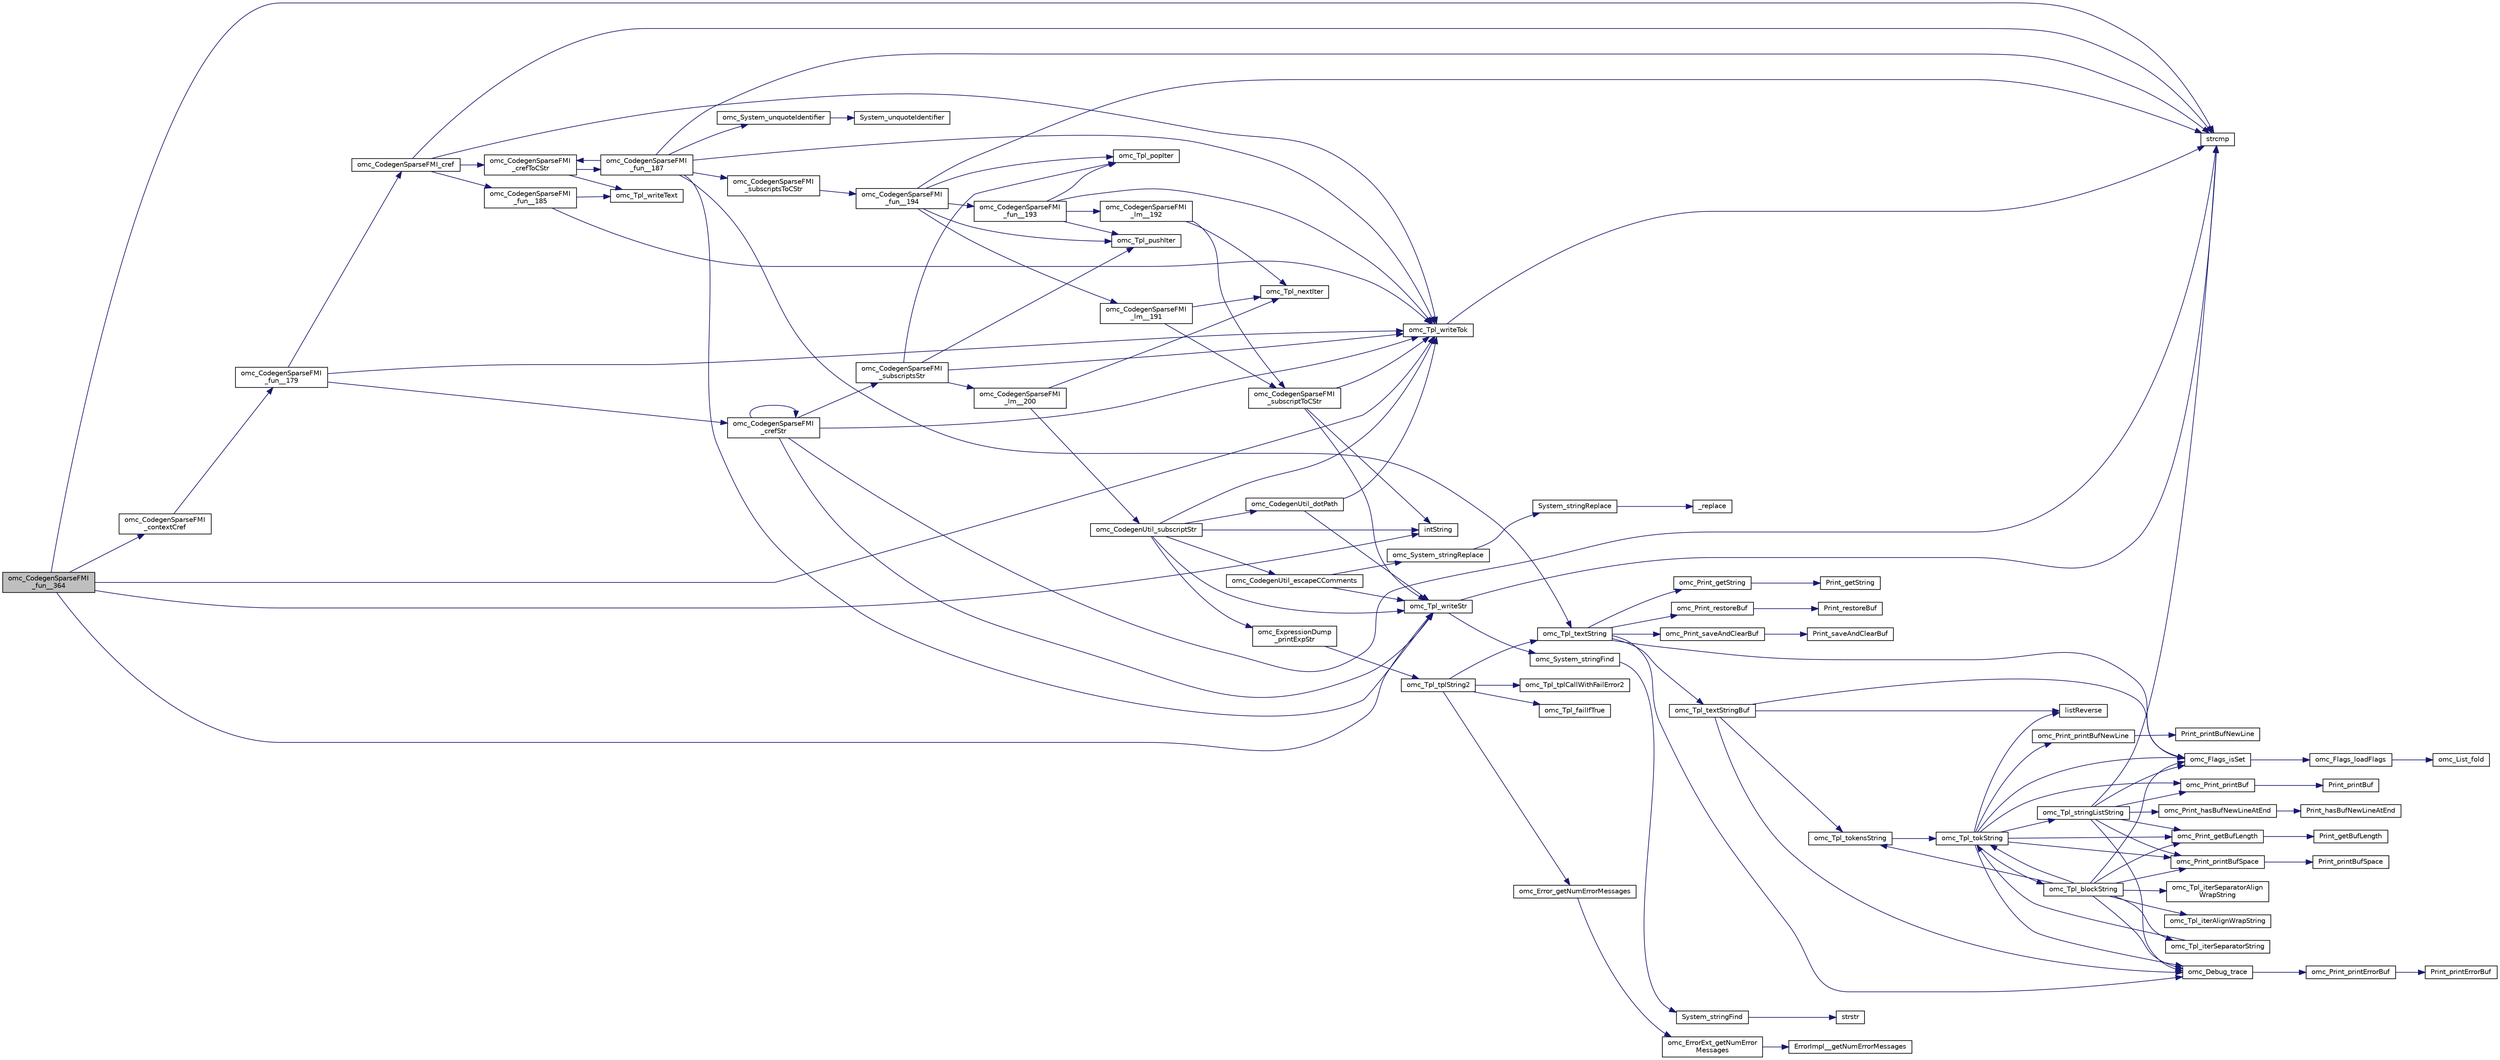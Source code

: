 digraph "omc_CodegenSparseFMI_fun__364"
{
  edge [fontname="Helvetica",fontsize="10",labelfontname="Helvetica",labelfontsize="10"];
  node [fontname="Helvetica",fontsize="10",shape=record];
  rankdir="LR";
  Node99891 [label="omc_CodegenSparseFMI\l_fun__364",height=0.2,width=0.4,color="black", fillcolor="grey75", style="filled", fontcolor="black"];
  Node99891 -> Node99892 [color="midnightblue",fontsize="10",style="solid",fontname="Helvetica"];
  Node99892 [label="strcmp",height=0.2,width=0.4,color="black", fillcolor="white", style="filled",URL="$db/d13/_c_vode_get_8m.html#ab022bbe018438998408fda94a327a547"];
  Node99891 -> Node99893 [color="midnightblue",fontsize="10",style="solid",fontname="Helvetica"];
  Node99893 [label="omc_CodegenSparseFMI\l_contextCref",height=0.2,width=0.4,color="black", fillcolor="white", style="filled",URL="$d1/d2e/_codegen_sparse_f_m_i_8c.html#ab493323c2f5e160c78a45d11d7805406"];
  Node99893 -> Node99894 [color="midnightblue",fontsize="10",style="solid",fontname="Helvetica"];
  Node99894 [label="omc_CodegenSparseFMI\l_fun__179",height=0.2,width=0.4,color="black", fillcolor="white", style="filled",URL="$d1/d2e/_codegen_sparse_f_m_i_8c.html#aeaf3383f717379accd0391a45f02b780"];
  Node99894 -> Node99895 [color="midnightblue",fontsize="10",style="solid",fontname="Helvetica"];
  Node99895 [label="omc_Tpl_writeTok",height=0.2,width=0.4,color="black", fillcolor="white", style="filled",URL="$d7/d52/_tpl_8c.html#a1038a57834f028b49f38adc4d5fcd049"];
  Node99895 -> Node99892 [color="midnightblue",fontsize="10",style="solid",fontname="Helvetica"];
  Node99894 -> Node99896 [color="midnightblue",fontsize="10",style="solid",fontname="Helvetica"];
  Node99896 [label="omc_CodegenSparseFMI\l_crefStr",height=0.2,width=0.4,color="black", fillcolor="white", style="filled",URL="$d1/d2e/_codegen_sparse_f_m_i_8c.html#aee65f4ea4fecf662864ce59800cb8248"];
  Node99896 -> Node99897 [color="midnightblue",fontsize="10",style="solid",fontname="Helvetica"];
  Node99897 [label="omc_Tpl_writeStr",height=0.2,width=0.4,color="black", fillcolor="white", style="filled",URL="$d7/d52/_tpl_8c.html#ada57037d1430be632aea182a946c3245"];
  Node99897 -> Node99892 [color="midnightblue",fontsize="10",style="solid",fontname="Helvetica"];
  Node99897 -> Node99898 [color="midnightblue",fontsize="10",style="solid",fontname="Helvetica"];
  Node99898 [label="omc_System_stringFind",height=0.2,width=0.4,color="black", fillcolor="white", style="filled",URL="$d1/d95/_system_8c.html#aaf91a54874eb5ec9ee51361de070f43f"];
  Node99898 -> Node99899 [color="midnightblue",fontsize="10",style="solid",fontname="Helvetica"];
  Node99899 [label="System_stringFind",height=0.2,width=0.4,color="black", fillcolor="white", style="filled",URL="$d8/d28/_compiler_2boot_2build_2system_8h.html#a616f6ee1c9578bea3ee5ecb840b19682"];
  Node99899 -> Node99900 [color="midnightblue",fontsize="10",style="solid",fontname="Helvetica"];
  Node99900 [label="strstr",height=0.2,width=0.4,color="black", fillcolor="white", style="filled",URL="$df/deb/3rd_party_2regex-0_812_2test_2test_8c.html#a1e5ffad39b65fa937afd3ee288ccf877"];
  Node99896 -> Node99901 [color="midnightblue",fontsize="10",style="solid",fontname="Helvetica"];
  Node99901 [label="omc_CodegenSparseFMI\l_subscriptsStr",height=0.2,width=0.4,color="black", fillcolor="white", style="filled",URL="$d1/d2e/_codegen_sparse_f_m_i_8c.html#a4c5c0a822d0d62ad19094ea732c51403"];
  Node99901 -> Node99895 [color="midnightblue",fontsize="10",style="solid",fontname="Helvetica"];
  Node99901 -> Node99902 [color="midnightblue",fontsize="10",style="solid",fontname="Helvetica"];
  Node99902 [label="omc_Tpl_pushIter",height=0.2,width=0.4,color="black", fillcolor="white", style="filled",URL="$d7/d52/_tpl_8c.html#a79ae8e0232bfdb080d90e9f7890dc199"];
  Node99901 -> Node99903 [color="midnightblue",fontsize="10",style="solid",fontname="Helvetica"];
  Node99903 [label="omc_CodegenSparseFMI\l_lm__200",height=0.2,width=0.4,color="black", fillcolor="white", style="filled",URL="$d1/d2e/_codegen_sparse_f_m_i_8c.html#ac9638d7a3c508a618a37ef4d721f78b4"];
  Node99903 -> Node99904 [color="midnightblue",fontsize="10",style="solid",fontname="Helvetica"];
  Node99904 [label="omc_CodegenUtil_subscriptStr",height=0.2,width=0.4,color="black", fillcolor="white", style="filled",URL="$de/d91/_codegen_util_8c.html#aa3323711c0ac6308b5b82ee9c611d4b1"];
  Node99904 -> Node99897 [color="midnightblue",fontsize="10",style="solid",fontname="Helvetica"];
  Node99904 -> Node99905 [color="midnightblue",fontsize="10",style="solid",fontname="Helvetica"];
  Node99905 [label="intString",height=0.2,width=0.4,color="black", fillcolor="white", style="filled",URL="$d2/d57/build_2include_2omc_2c_2meta_2meta__modelica__builtin_8h.html#a751bf2360cb3df6de97811998890b7ea"];
  Node99904 -> Node99906 [color="midnightblue",fontsize="10",style="solid",fontname="Helvetica"];
  Node99906 [label="omc_CodegenUtil_dotPath",height=0.2,width=0.4,color="black", fillcolor="white", style="filled",URL="$de/d91/_codegen_util_8c.html#a7fddee9a3181f8239dd809b1aca67c78"];
  Node99906 -> Node99897 [color="midnightblue",fontsize="10",style="solid",fontname="Helvetica"];
  Node99906 -> Node99895 [color="midnightblue",fontsize="10",style="solid",fontname="Helvetica"];
  Node99904 -> Node99907 [color="midnightblue",fontsize="10",style="solid",fontname="Helvetica"];
  Node99907 [label="omc_ExpressionDump\l_printExpStr",height=0.2,width=0.4,color="black", fillcolor="white", style="filled",URL="$d8/d16/_expression_dump_8c.html#ab1b14f2e6c847006a4235d1905bb2637"];
  Node99907 -> Node99908 [color="midnightblue",fontsize="10",style="solid",fontname="Helvetica"];
  Node99908 [label="omc_Tpl_tplString2",height=0.2,width=0.4,color="black", fillcolor="white", style="filled",URL="$d7/d52/_tpl_8c.html#a19e668217f7d6c0b176843e40633cae2"];
  Node99908 -> Node99909 [color="midnightblue",fontsize="10",style="solid",fontname="Helvetica"];
  Node99909 [label="omc_Error_getNumErrorMessages",height=0.2,width=0.4,color="black", fillcolor="white", style="filled",URL="$db/da1/_compiler_2boot_2build_2error_8c.html#a6f9ff3d03e91883492e13af7fbc088ff"];
  Node99909 -> Node99910 [color="midnightblue",fontsize="10",style="solid",fontname="Helvetica"];
  Node99910 [label="omc_ErrorExt_getNumError\lMessages",height=0.2,width=0.4,color="black", fillcolor="white", style="filled",URL="$d4/dce/_error_ext_8c.html#a0195f83af0487b3e7bf35deb4225e582"];
  Node99910 -> Node99911 [color="midnightblue",fontsize="10",style="solid",fontname="Helvetica"];
  Node99911 [label="ErrorImpl__getNumErrorMessages",height=0.2,width=0.4,color="black", fillcolor="white", style="filled",URL="$d1/d40/boot_2build_2_error_ext_8h.html#a1206137921767ad0e49abe96adf7b5e3"];
  Node99908 -> Node99912 [color="midnightblue",fontsize="10",style="solid",fontname="Helvetica"];
  Node99912 [label="omc_Tpl_tplCallWithFailError2",height=0.2,width=0.4,color="black", fillcolor="white", style="filled",URL="$d7/d52/_tpl_8c.html#af79df210cda1bb788fce4ef64cb58a0f"];
  Node99908 -> Node99913 [color="midnightblue",fontsize="10",style="solid",fontname="Helvetica"];
  Node99913 [label="omc_Tpl_failIfTrue",height=0.2,width=0.4,color="black", fillcolor="white", style="filled",URL="$d7/d52/_tpl_8c.html#a4c5af303d93cb4cea7b309b336519c31"];
  Node99908 -> Node99914 [color="midnightblue",fontsize="10",style="solid",fontname="Helvetica"];
  Node99914 [label="omc_Tpl_textString",height=0.2,width=0.4,color="black", fillcolor="white", style="filled",URL="$d7/d52/_tpl_8c.html#a3df7e553e36d815ca12207c1b633f741"];
  Node99914 -> Node99915 [color="midnightblue",fontsize="10",style="solid",fontname="Helvetica"];
  Node99915 [label="omc_Print_saveAndClearBuf",height=0.2,width=0.4,color="black", fillcolor="white", style="filled",URL="$dc/d4a/_print_8c.html#a9be4a7e0fd8ef4d0e9a96b6a7d30129b"];
  Node99915 -> Node99916 [color="midnightblue",fontsize="10",style="solid",fontname="Helvetica"];
  Node99916 [label="Print_saveAndClearBuf",height=0.2,width=0.4,color="black", fillcolor="white", style="filled",URL="$db/def/_print_8h.html#afbd06f69772f11802874118538c5e3cb"];
  Node99914 -> Node99917 [color="midnightblue",fontsize="10",style="solid",fontname="Helvetica"];
  Node99917 [label="omc_Tpl_textStringBuf",height=0.2,width=0.4,color="black", fillcolor="white", style="filled",URL="$d7/d52/_tpl_8c.html#a569b285dc7a7a3d881d4a69ee8857b85"];
  Node99917 -> Node99918 [color="midnightblue",fontsize="10",style="solid",fontname="Helvetica"];
  Node99918 [label="omc_Tpl_tokensString",height=0.2,width=0.4,color="black", fillcolor="white", style="filled",URL="$d7/d52/_tpl_8c.html#a2085a822c35dc488683fbb303c0d6546"];
  Node99918 -> Node99919 [color="midnightblue",fontsize="10",style="solid",fontname="Helvetica"];
  Node99919 [label="omc_Tpl_tokString",height=0.2,width=0.4,color="black", fillcolor="white", style="filled",URL="$d7/d52/_tpl_8c.html#aaad1c380626ef433bd8e0102f48743cf"];
  Node99919 -> Node99920 [color="midnightblue",fontsize="10",style="solid",fontname="Helvetica"];
  Node99920 [label="omc_Print_printBufNewLine",height=0.2,width=0.4,color="black", fillcolor="white", style="filled",URL="$dc/d4a/_print_8c.html#a56936142cb06c2610c5c55a0f0672826"];
  Node99920 -> Node99921 [color="midnightblue",fontsize="10",style="solid",fontname="Helvetica"];
  Node99921 [label="Print_printBufNewLine",height=0.2,width=0.4,color="black", fillcolor="white", style="filled",URL="$db/def/_print_8h.html#a3b18f8c254923287e4e0dc39d5c39a3a"];
  Node99919 -> Node99922 [color="midnightblue",fontsize="10",style="solid",fontname="Helvetica"];
  Node99922 [label="omc_Print_getBufLength",height=0.2,width=0.4,color="black", fillcolor="white", style="filled",URL="$dc/d4a/_print_8c.html#a65cb82b6b1bc6acf3a656ef9978109b2"];
  Node99922 -> Node99923 [color="midnightblue",fontsize="10",style="solid",fontname="Helvetica"];
  Node99923 [label="Print_getBufLength",height=0.2,width=0.4,color="black", fillcolor="white", style="filled",URL="$db/def/_print_8h.html#a512282b99288e8ec6b431e7dee78c76f"];
  Node99919 -> Node99924 [color="midnightblue",fontsize="10",style="solid",fontname="Helvetica"];
  Node99924 [label="omc_Print_printBufSpace",height=0.2,width=0.4,color="black", fillcolor="white", style="filled",URL="$dc/d4a/_print_8c.html#a02aa663c225bece7c208406683415d6f"];
  Node99924 -> Node99925 [color="midnightblue",fontsize="10",style="solid",fontname="Helvetica"];
  Node99925 [label="Print_printBufSpace",height=0.2,width=0.4,color="black", fillcolor="white", style="filled",URL="$db/def/_print_8h.html#a494a05754b95d4ded8cf421fe8799495"];
  Node99919 -> Node99926 [color="midnightblue",fontsize="10",style="solid",fontname="Helvetica"];
  Node99926 [label="omc_Print_printBuf",height=0.2,width=0.4,color="black", fillcolor="white", style="filled",URL="$dc/d4a/_print_8c.html#a0814578dcc1618c6b57729067765170b"];
  Node99926 -> Node99927 [color="midnightblue",fontsize="10",style="solid",fontname="Helvetica"];
  Node99927 [label="Print_printBuf",height=0.2,width=0.4,color="black", fillcolor="white", style="filled",URL="$db/def/_print_8h.html#a4e09b57c2e6549226f6669ca20a3cf07"];
  Node99919 -> Node99928 [color="midnightblue",fontsize="10",style="solid",fontname="Helvetica"];
  Node99928 [label="omc_Tpl_stringListString",height=0.2,width=0.4,color="black", fillcolor="white", style="filled",URL="$d7/d52/_tpl_8c.html#aee284774d669dd515363b1fac8b7086c"];
  Node99928 -> Node99892 [color="midnightblue",fontsize="10",style="solid",fontname="Helvetica"];
  Node99928 -> Node99922 [color="midnightblue",fontsize="10",style="solid",fontname="Helvetica"];
  Node99928 -> Node99924 [color="midnightblue",fontsize="10",style="solid",fontname="Helvetica"];
  Node99928 -> Node99926 [color="midnightblue",fontsize="10",style="solid",fontname="Helvetica"];
  Node99928 -> Node99929 [color="midnightblue",fontsize="10",style="solid",fontname="Helvetica"];
  Node99929 [label="omc_Print_hasBufNewLineAtEnd",height=0.2,width=0.4,color="black", fillcolor="white", style="filled",URL="$dc/d4a/_print_8c.html#a688e4a253785b1cd5b77e1a52c1a6dca"];
  Node99929 -> Node99930 [color="midnightblue",fontsize="10",style="solid",fontname="Helvetica"];
  Node99930 [label="Print_hasBufNewLineAtEnd",height=0.2,width=0.4,color="black", fillcolor="white", style="filled",URL="$db/def/_print_8h.html#a6941baa09472d7bbc87bec9ba099d164"];
  Node99928 -> Node99931 [color="midnightblue",fontsize="10",style="solid",fontname="Helvetica"];
  Node99931 [label="omc_Flags_isSet",height=0.2,width=0.4,color="black", fillcolor="white", style="filled",URL="$d3/db3/_flags_8c.html#a34e6591659b1578969141a635ff24042"];
  Node99931 -> Node99932 [color="midnightblue",fontsize="10",style="solid",fontname="Helvetica"];
  Node99932 [label="omc_Flags_loadFlags",height=0.2,width=0.4,color="black", fillcolor="white", style="filled",URL="$d3/db3/_flags_8c.html#a760d66f53b65ac257876ca0f6308f09f"];
  Node99932 -> Node99933 [color="midnightblue",fontsize="10",style="solid",fontname="Helvetica"];
  Node99933 [label="omc_List_fold",height=0.2,width=0.4,color="black", fillcolor="white", style="filled",URL="$da/d72/_compiler_2boot_2build_2list_8c.html#a3ec1ee3a5ff53be9af368e290be09182"];
  Node99928 -> Node99934 [color="midnightblue",fontsize="10",style="solid",fontname="Helvetica"];
  Node99934 [label="omc_Debug_trace",height=0.2,width=0.4,color="black", fillcolor="white", style="filled",URL="$d6/d1d/_compiler_2boot_2build_2debug_8c.html#a465f6e24432a8b1db4c7576ea09e7259"];
  Node99934 -> Node99935 [color="midnightblue",fontsize="10",style="solid",fontname="Helvetica"];
  Node99935 [label="omc_Print_printErrorBuf",height=0.2,width=0.4,color="black", fillcolor="white", style="filled",URL="$dc/d4a/_print_8c.html#a136f27763cbad8fdab9e975d877aff4b"];
  Node99935 -> Node99936 [color="midnightblue",fontsize="10",style="solid",fontname="Helvetica"];
  Node99936 [label="Print_printErrorBuf",height=0.2,width=0.4,color="black", fillcolor="white", style="filled",URL="$db/def/_print_8h.html#ac4ef051f731ad4fd851c45be8d215b4c"];
  Node99919 -> Node99937 [color="midnightblue",fontsize="10",style="solid",fontname="Helvetica"];
  Node99937 [label="omc_Tpl_blockString",height=0.2,width=0.4,color="black", fillcolor="white", style="filled",URL="$d7/d52/_tpl_8c.html#a5439b4832f78013add9b4aa8389f2bdc"];
  Node99937 -> Node99918 [color="midnightblue",fontsize="10",style="solid",fontname="Helvetica"];
  Node99937 -> Node99924 [color="midnightblue",fontsize="10",style="solid",fontname="Helvetica"];
  Node99937 -> Node99922 [color="midnightblue",fontsize="10",style="solid",fontname="Helvetica"];
  Node99937 -> Node99919 [color="midnightblue",fontsize="10",style="solid",fontname="Helvetica"];
  Node99937 -> Node99938 [color="midnightblue",fontsize="10",style="solid",fontname="Helvetica"];
  Node99938 [label="omc_Tpl_iterSeparatorString",height=0.2,width=0.4,color="black", fillcolor="white", style="filled",URL="$d7/d52/_tpl_8c.html#aac82332fb79d7c0b20e59be6a4161452"];
  Node99938 -> Node99919 [color="midnightblue",fontsize="10",style="solid",fontname="Helvetica"];
  Node99937 -> Node99939 [color="midnightblue",fontsize="10",style="solid",fontname="Helvetica"];
  Node99939 [label="omc_Tpl_iterSeparatorAlign\lWrapString",height=0.2,width=0.4,color="black", fillcolor="white", style="filled",URL="$d7/d52/_tpl_8c.html#abf190d9e11ccd80e0749d132287e5052"];
  Node99937 -> Node99940 [color="midnightblue",fontsize="10",style="solid",fontname="Helvetica"];
  Node99940 [label="omc_Tpl_iterAlignWrapString",height=0.2,width=0.4,color="black", fillcolor="white", style="filled",URL="$d7/d52/_tpl_8c.html#a6b1e4c1278b1da42e896a4ea81cc6fd3"];
  Node99937 -> Node99931 [color="midnightblue",fontsize="10",style="solid",fontname="Helvetica"];
  Node99937 -> Node99934 [color="midnightblue",fontsize="10",style="solid",fontname="Helvetica"];
  Node99919 -> Node99941 [color="midnightblue",fontsize="10",style="solid",fontname="Helvetica"];
  Node99941 [label="listReverse",height=0.2,width=0.4,color="black", fillcolor="white", style="filled",URL="$d2/d57/build_2include_2omc_2c_2meta_2meta__modelica__builtin_8h.html#a81001ba45c298ade27540edd2589777c"];
  Node99919 -> Node99931 [color="midnightblue",fontsize="10",style="solid",fontname="Helvetica"];
  Node99919 -> Node99934 [color="midnightblue",fontsize="10",style="solid",fontname="Helvetica"];
  Node99917 -> Node99941 [color="midnightblue",fontsize="10",style="solid",fontname="Helvetica"];
  Node99917 -> Node99931 [color="midnightblue",fontsize="10",style="solid",fontname="Helvetica"];
  Node99917 -> Node99934 [color="midnightblue",fontsize="10",style="solid",fontname="Helvetica"];
  Node99914 -> Node99942 [color="midnightblue",fontsize="10",style="solid",fontname="Helvetica"];
  Node99942 [label="omc_Print_getString",height=0.2,width=0.4,color="black", fillcolor="white", style="filled",URL="$dc/d4a/_print_8c.html#a24f4e5ba012abc81ac68e0c3bfb3dfcb"];
  Node99942 -> Node99943 [color="midnightblue",fontsize="10",style="solid",fontname="Helvetica"];
  Node99943 [label="Print_getString",height=0.2,width=0.4,color="black", fillcolor="white", style="filled",URL="$db/def/_print_8h.html#adc535a7680da761472c50a3613eba8d7"];
  Node99914 -> Node99944 [color="midnightblue",fontsize="10",style="solid",fontname="Helvetica"];
  Node99944 [label="omc_Print_restoreBuf",height=0.2,width=0.4,color="black", fillcolor="white", style="filled",URL="$dc/d4a/_print_8c.html#ab5cdbbbaeeac69f9d76f10b1354c7ba2"];
  Node99944 -> Node99945 [color="midnightblue",fontsize="10",style="solid",fontname="Helvetica"];
  Node99945 [label="Print_restoreBuf",height=0.2,width=0.4,color="black", fillcolor="white", style="filled",URL="$db/def/_print_8h.html#a30efd8fc4a8cb13b594cb63bcac9407c"];
  Node99914 -> Node99931 [color="midnightblue",fontsize="10",style="solid",fontname="Helvetica"];
  Node99914 -> Node99934 [color="midnightblue",fontsize="10",style="solid",fontname="Helvetica"];
  Node99904 -> Node99895 [color="midnightblue",fontsize="10",style="solid",fontname="Helvetica"];
  Node99904 -> Node99946 [color="midnightblue",fontsize="10",style="solid",fontname="Helvetica"];
  Node99946 [label="omc_CodegenUtil_escapeCComments",height=0.2,width=0.4,color="black", fillcolor="white", style="filled",URL="$de/d91/_codegen_util_8c.html#a2f526a7e92232b4198f168fce96d377d"];
  Node99946 -> Node99947 [color="midnightblue",fontsize="10",style="solid",fontname="Helvetica"];
  Node99947 [label="omc_System_stringReplace",height=0.2,width=0.4,color="black", fillcolor="white", style="filled",URL="$d1/d95/_system_8c.html#a058b959f3f74b2d76bb6b21a01cdddb1"];
  Node99947 -> Node99948 [color="midnightblue",fontsize="10",style="solid",fontname="Helvetica"];
  Node99948 [label="System_stringReplace",height=0.2,width=0.4,color="black", fillcolor="white", style="filled",URL="$d8/d28/_compiler_2boot_2build_2system_8h.html#abd9e4634afacfdd5c965aee4d8662e35"];
  Node99948 -> Node99949 [color="midnightblue",fontsize="10",style="solid",fontname="Helvetica"];
  Node99949 [label="_replace",height=0.2,width=0.4,color="black", fillcolor="white", style="filled",URL="$d0/dfd/printimpl_8c.html#a0ba59718edccbb5a0e203e2c9600a69c"];
  Node99946 -> Node99897 [color="midnightblue",fontsize="10",style="solid",fontname="Helvetica"];
  Node99903 -> Node99950 [color="midnightblue",fontsize="10",style="solid",fontname="Helvetica"];
  Node99950 [label="omc_Tpl_nextIter",height=0.2,width=0.4,color="black", fillcolor="white", style="filled",URL="$d7/d52/_tpl_8c.html#ae3c38d796bafc525ba51ed985d39c720"];
  Node99901 -> Node99951 [color="midnightblue",fontsize="10",style="solid",fontname="Helvetica"];
  Node99951 [label="omc_Tpl_popIter",height=0.2,width=0.4,color="black", fillcolor="white", style="filled",URL="$d7/d52/_tpl_8c.html#abda700a6d3553ffecd4d194dea81a179"];
  Node99896 -> Node99892 [color="midnightblue",fontsize="10",style="solid",fontname="Helvetica"];
  Node99896 -> Node99895 [color="midnightblue",fontsize="10",style="solid",fontname="Helvetica"];
  Node99896 -> Node99896 [color="midnightblue",fontsize="10",style="solid",fontname="Helvetica"];
  Node99894 -> Node99952 [color="midnightblue",fontsize="10",style="solid",fontname="Helvetica"];
  Node99952 [label="omc_CodegenSparseFMI_cref",height=0.2,width=0.4,color="black", fillcolor="white", style="filled",URL="$d1/d2e/_codegen_sparse_f_m_i_8c.html#aed9d3c7b366610636e408303fb3049d4"];
  Node99952 -> Node99892 [color="midnightblue",fontsize="10",style="solid",fontname="Helvetica"];
  Node99952 -> Node99895 [color="midnightblue",fontsize="10",style="solid",fontname="Helvetica"];
  Node99952 -> Node99953 [color="midnightblue",fontsize="10",style="solid",fontname="Helvetica"];
  Node99953 [label="omc_CodegenSparseFMI\l_crefToCStr",height=0.2,width=0.4,color="black", fillcolor="white", style="filled",URL="$d1/d2e/_codegen_sparse_f_m_i_8c.html#a4b5f96908bb1ac251a7d59310fae3886"];
  Node99953 -> Node99954 [color="midnightblue",fontsize="10",style="solid",fontname="Helvetica"];
  Node99954 [label="omc_Tpl_writeText",height=0.2,width=0.4,color="black", fillcolor="white", style="filled",URL="$d7/d52/_tpl_8c.html#a7e5a397e973cf3de37af50d58cbb789f"];
  Node99953 -> Node99955 [color="midnightblue",fontsize="10",style="solid",fontname="Helvetica"];
  Node99955 [label="omc_CodegenSparseFMI\l_fun__187",height=0.2,width=0.4,color="black", fillcolor="white", style="filled",URL="$d1/d2e/_codegen_sparse_f_m_i_8c.html#a6215f0e8199a8c5c78636e7aa6d769e7"];
  Node99955 -> Node99956 [color="midnightblue",fontsize="10",style="solid",fontname="Helvetica"];
  Node99956 [label="omc_CodegenSparseFMI\l_subscriptsToCStr",height=0.2,width=0.4,color="black", fillcolor="white", style="filled",URL="$d1/d2e/_codegen_sparse_f_m_i_8c.html#ad134a0ab52e0f71d743b0c40447ca959"];
  Node99956 -> Node99957 [color="midnightblue",fontsize="10",style="solid",fontname="Helvetica"];
  Node99957 [label="omc_CodegenSparseFMI\l_fun__194",height=0.2,width=0.4,color="black", fillcolor="white", style="filled",URL="$d1/d2e/_codegen_sparse_f_m_i_8c.html#a4ff82998bec6bfc678f96091f6dc0580"];
  Node99957 -> Node99892 [color="midnightblue",fontsize="10",style="solid",fontname="Helvetica"];
  Node99957 -> Node99902 [color="midnightblue",fontsize="10",style="solid",fontname="Helvetica"];
  Node99957 -> Node99958 [color="midnightblue",fontsize="10",style="solid",fontname="Helvetica"];
  Node99958 [label="omc_CodegenSparseFMI\l_lm__191",height=0.2,width=0.4,color="black", fillcolor="white", style="filled",URL="$d1/d2e/_codegen_sparse_f_m_i_8c.html#a4749e08dff52f1d9cb7f066ff69303a6"];
  Node99958 -> Node99959 [color="midnightblue",fontsize="10",style="solid",fontname="Helvetica"];
  Node99959 [label="omc_CodegenSparseFMI\l_subscriptToCStr",height=0.2,width=0.4,color="black", fillcolor="white", style="filled",URL="$d1/d2e/_codegen_sparse_f_m_i_8c.html#a539394f7a0a81e770f6da2167b2bbd65"];
  Node99959 -> Node99897 [color="midnightblue",fontsize="10",style="solid",fontname="Helvetica"];
  Node99959 -> Node99905 [color="midnightblue",fontsize="10",style="solid",fontname="Helvetica"];
  Node99959 -> Node99895 [color="midnightblue",fontsize="10",style="solid",fontname="Helvetica"];
  Node99958 -> Node99950 [color="midnightblue",fontsize="10",style="solid",fontname="Helvetica"];
  Node99957 -> Node99951 [color="midnightblue",fontsize="10",style="solid",fontname="Helvetica"];
  Node99957 -> Node99960 [color="midnightblue",fontsize="10",style="solid",fontname="Helvetica"];
  Node99960 [label="omc_CodegenSparseFMI\l_fun__193",height=0.2,width=0.4,color="black", fillcolor="white", style="filled",URL="$d1/d2e/_codegen_sparse_f_m_i_8c.html#a6f3e9e6fb09c36f2844454565a73691a"];
  Node99960 -> Node99895 [color="midnightblue",fontsize="10",style="solid",fontname="Helvetica"];
  Node99960 -> Node99902 [color="midnightblue",fontsize="10",style="solid",fontname="Helvetica"];
  Node99960 -> Node99961 [color="midnightblue",fontsize="10",style="solid",fontname="Helvetica"];
  Node99961 [label="omc_CodegenSparseFMI\l_lm__192",height=0.2,width=0.4,color="black", fillcolor="white", style="filled",URL="$d1/d2e/_codegen_sparse_f_m_i_8c.html#a8f47114e9e47611de4c56076508bac7d"];
  Node99961 -> Node99959 [color="midnightblue",fontsize="10",style="solid",fontname="Helvetica"];
  Node99961 -> Node99950 [color="midnightblue",fontsize="10",style="solid",fontname="Helvetica"];
  Node99960 -> Node99951 [color="midnightblue",fontsize="10",style="solid",fontname="Helvetica"];
  Node99955 -> Node99914 [color="midnightblue",fontsize="10",style="solid",fontname="Helvetica"];
  Node99955 -> Node99962 [color="midnightblue",fontsize="10",style="solid",fontname="Helvetica"];
  Node99962 [label="omc_System_unquoteIdentifier",height=0.2,width=0.4,color="black", fillcolor="white", style="filled",URL="$d1/d95/_system_8c.html#ac678e26dc7e5e44c5a62fa720045ba0b"];
  Node99962 -> Node99963 [color="midnightblue",fontsize="10",style="solid",fontname="Helvetica"];
  Node99963 [label="System_unquoteIdentifier",height=0.2,width=0.4,color="black", fillcolor="white", style="filled",URL="$d8/d28/_compiler_2boot_2build_2system_8h.html#a2a6d691709998419f6ae991b9e754117"];
  Node99955 -> Node99897 [color="midnightblue",fontsize="10",style="solid",fontname="Helvetica"];
  Node99955 -> Node99892 [color="midnightblue",fontsize="10",style="solid",fontname="Helvetica"];
  Node99955 -> Node99895 [color="midnightblue",fontsize="10",style="solid",fontname="Helvetica"];
  Node99955 -> Node99953 [color="midnightblue",fontsize="10",style="solid",fontname="Helvetica"];
  Node99952 -> Node99964 [color="midnightblue",fontsize="10",style="solid",fontname="Helvetica"];
  Node99964 [label="omc_CodegenSparseFMI\l_fun__185",height=0.2,width=0.4,color="black", fillcolor="white", style="filled",URL="$d1/d2e/_codegen_sparse_f_m_i_8c.html#ade4ad5f3b3dbe2ac5500d266ebe33a29"];
  Node99964 -> Node99895 [color="midnightblue",fontsize="10",style="solid",fontname="Helvetica"];
  Node99964 -> Node99954 [color="midnightblue",fontsize="10",style="solid",fontname="Helvetica"];
  Node99891 -> Node99897 [color="midnightblue",fontsize="10",style="solid",fontname="Helvetica"];
  Node99891 -> Node99895 [color="midnightblue",fontsize="10",style="solid",fontname="Helvetica"];
  Node99891 -> Node99905 [color="midnightblue",fontsize="10",style="solid",fontname="Helvetica"];
}
